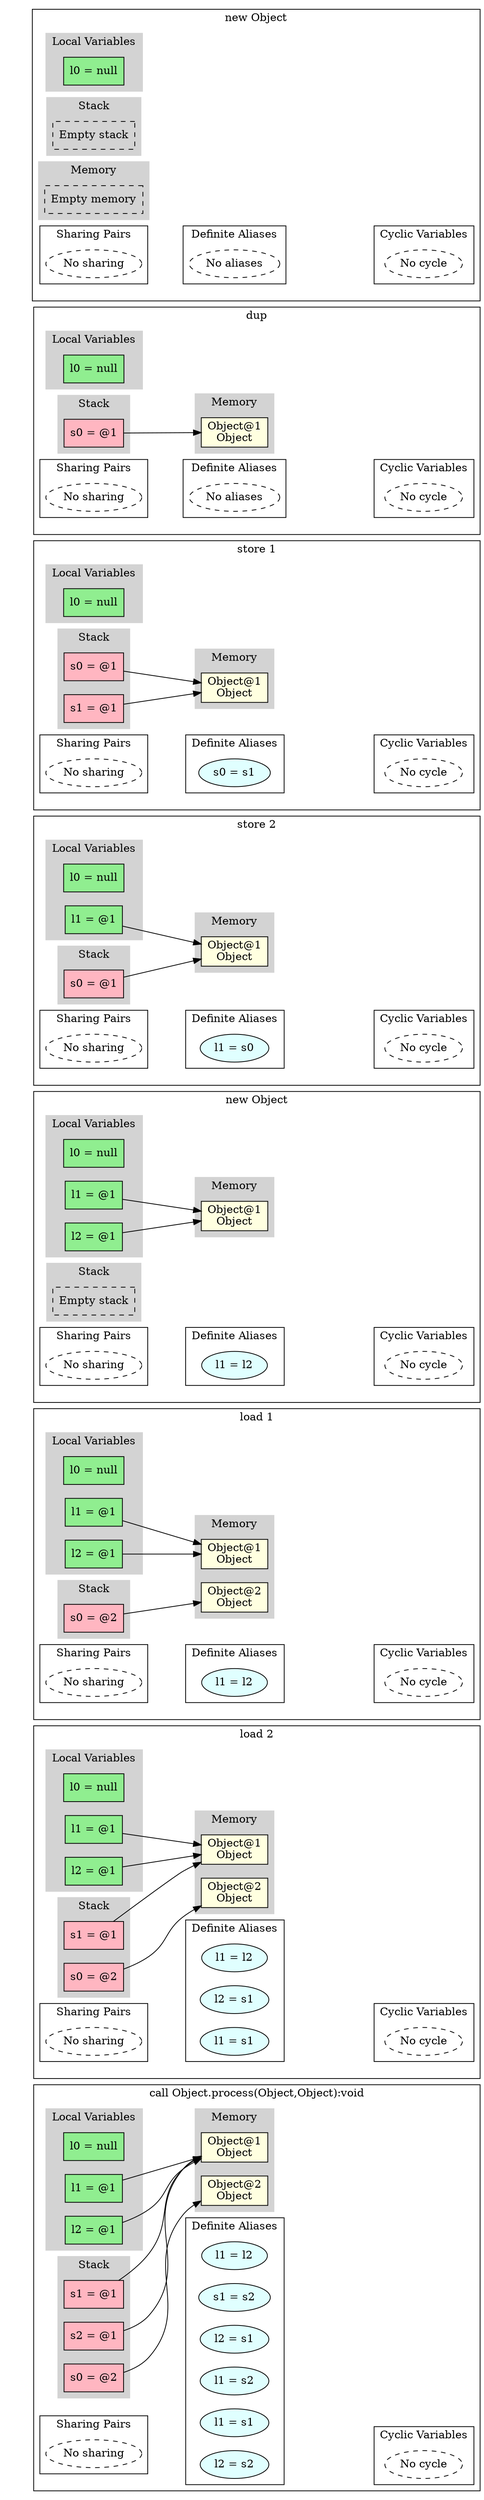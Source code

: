 digraph MemoryGraph {
 node [shape=box, style=filled, fillcolor=lightblue];
 rankdir=LR;

 // Invisible anchor subgraph
 subgraph cluster_anchor {
 style=invis;
 anchor [style=invis, shape=point, width=0, height=0];
 }

 // Starting point for subgraph ordering
 anchor_start [style=invis, shape=point];

 anchor_519121084482088 [style=invis, shape=point];
 anchor_start -> anchor_519121084482088 [style=invis];
 anchor_start = anchor_519121084482088;

 subgraph cluster_519121084482088 {
 anchor_519121084482088 [style=invis];
 label="new Object";
 subgraph cluster_locals_519121084482088 {
 label="Local Variables";
 style=filled;
 color=lightgrey;
 node [style=filled, fillcolor=lightgreen];
 "l0_519121084482088" [label="l0 = null"];
 }

 subgraph cluster_stack_519121084482088 {
 label="Stack";
 style=filled;
 color=lightgrey;
 node [style=filled, fillcolor=lightpink];
 "empty_stack_519121084482088" [label="Empty stack", style=dashed, fillcolor=white];
 }

 subgraph cluster_memory_519121084482088 {
 label="Memory";
 style=filled;
 color=lightgrey;
 node [style=filled, fillcolor=lightyellow];
 "empty_memory_519121084482088" [label="Empty memory", style=dashed, fillcolor=white];
 }


 // Sharing pairs
 subgraph cluster_sharing_519121084482088 {
 label="Sharing Pairs";
 node [shape=ellipse, style=filled, fillcolor=lightyellow];
 "empty_sharing_519121084482088" [label="No sharing", style=dashed, fillcolor=white];
 }

    // Alias pairs
    subgraph cluster_aliases_519121084482088 {
      label="Definite Aliases";
      node [shape=ellipse, style=filled, fillcolor=lightcyan];
      "empty_alias_519121084482088" [label="No aliases", style=dashed, fillcolor=white];
    }

 // Cyclic variables
 subgraph cluster_cyclic_519121084482088 {
 label="Cyclic Variables";
 node [shape=ellipse];
 "empty_cyclic_519121084482088" [label="No cycle", style=dashed, fillcolor=white];
 }
 // Invisible edge for horizontal alignment
 "empty_sharing_519121084482088" -> "empty_alias_519121084482088" [style=invis, weight=10];
 // Invisible edge for horizontal alignment
 "empty_alias_519121084482088" -> "empty_cyclic_519121084482088" [style=invis, weight=10];
 }
 anchor_519121096324150 [style=invis, shape=point];
 anchor_start -> anchor_519121096324150 [style=invis];
 anchor_start = anchor_519121096324150;

 subgraph cluster_519121096324150 {
 anchor_519121096324150 [style=invis];
 label="dup";
 subgraph cluster_locals_519121096324150 {
 label="Local Variables";
 style=filled;
 color=lightgrey;
 node [style=filled, fillcolor=lightgreen];
 "l0_519121096324150" [label="l0 = null"];
 }

 subgraph cluster_stack_519121096324150 {
 label="Stack";
 style=filled;
 color=lightgrey;
 node [style=filled, fillcolor=lightpink];
 "s0_519121096324150" [label="s0 = @1"];
 }

 subgraph cluster_memory_519121096324150 {
 label="Memory";
 style=filled;
 color=lightgrey;
 node [style=filled, fillcolor=lightyellow];
 "obj1_519121096324150" [label="Object@1\nObject"];
 }

 "s0_519121096324150" -> "obj1_519121096324150";

 // Sharing pairs
 subgraph cluster_sharing_519121096324150 {
 label="Sharing Pairs";
 node [shape=ellipse, style=filled, fillcolor=lightyellow];
 "empty_sharing_519121096324150" [label="No sharing", style=dashed, fillcolor=white];
 }

    // Alias pairs
    subgraph cluster_aliases_519121096324150 {
      label="Definite Aliases";
      node [shape=ellipse, style=filled, fillcolor=lightcyan];
      "empty_alias_519121096324150" [label="No aliases", style=dashed, fillcolor=white];
    }

 // Cyclic variables
 subgraph cluster_cyclic_519121096324150 {
 label="Cyclic Variables";
 node [shape=ellipse];
 "empty_cyclic_519121096324150" [label="No cycle", style=dashed, fillcolor=white];
 }
 // Invisible edge for horizontal alignment
 "empty_sharing_519121096324150" -> "empty_alias_519121096324150" [style=invis, weight=10];
 // Invisible edge for horizontal alignment
 "empty_alias_519121096324150" -> "empty_cyclic_519121096324150" [style=invis, weight=10];
 }
 anchor_519121101239045 [style=invis, shape=point];
 anchor_start -> anchor_519121101239045 [style=invis];
 anchor_start = anchor_519121101239045;

 subgraph cluster_519121101239045 {
 anchor_519121101239045 [style=invis];
 label="store 1";
 subgraph cluster_locals_519121101239045 {
 label="Local Variables";
 style=filled;
 color=lightgrey;
 node [style=filled, fillcolor=lightgreen];
 "l0_519121101239045" [label="l0 = null"];
 }

 subgraph cluster_stack_519121101239045 {
 label="Stack";
 style=filled;
 color=lightgrey;
 node [style=filled, fillcolor=lightpink];
 "s0_519121101239045" [label="s0 = @1"];
 "s1_519121101239045" [label="s1 = @1"];
 }

 subgraph cluster_memory_519121101239045 {
 label="Memory";
 style=filled;
 color=lightgrey;
 node [style=filled, fillcolor=lightyellow];
 "obj1_519121101239045" [label="Object@1\nObject"];
 }

 "s0_519121101239045" -> "obj1_519121101239045";
 "s1_519121101239045" -> "obj1_519121101239045";

 // Sharing pairs
 subgraph cluster_sharing_519121101239045 {
 label="Sharing Pairs";
 node [shape=ellipse, style=filled, fillcolor=lightyellow];
 "empty_sharing_519121101239045" [label="No sharing", style=dashed, fillcolor=white];
 }

    // Alias pairs
    subgraph cluster_aliases_519121101239045 {
      label="Definite Aliases";
      node [shape=ellipse, style=filled, fillcolor=lightcyan];
      "alias0_519121101239045" [label="s0 = s1"];
    }

 // Cyclic variables
 subgraph cluster_cyclic_519121101239045 {
 label="Cyclic Variables";
 node [shape=ellipse];
 "empty_cyclic_519121101239045" [label="No cycle", style=dashed, fillcolor=white];
 }
 // Invisible edge for horizontal alignment
 "empty_sharing_519121101239045" -> "alias0_519121101239045" [style=invis, weight=10];
 // Invisible edge for horizontal alignment
 "alias0_519121101239045" -> "empty_cyclic_519121101239045" [style=invis, weight=10];
 }
 anchor_519121104497488 [style=invis, shape=point];
 anchor_start -> anchor_519121104497488 [style=invis];
 anchor_start = anchor_519121104497488;

 subgraph cluster_519121104497488 {
 anchor_519121104497488 [style=invis];
 label="store 2";
 subgraph cluster_locals_519121104497488 {
 label="Local Variables";
 style=filled;
 color=lightgrey;
 node [style=filled, fillcolor=lightgreen];
 "l0_519121104497488" [label="l0 = null"];
 "l1_519121104497488" [label="l1 = @1"];
 }

 subgraph cluster_stack_519121104497488 {
 label="Stack";
 style=filled;
 color=lightgrey;
 node [style=filled, fillcolor=lightpink];
 "s0_519121104497488" [label="s0 = @1"];
 }

 subgraph cluster_memory_519121104497488 {
 label="Memory";
 style=filled;
 color=lightgrey;
 node [style=filled, fillcolor=lightyellow];
 "obj1_519121104497488" [label="Object@1\nObject"];
 }

 "l1_519121104497488" -> "obj1_519121104497488";
 "s0_519121104497488" -> "obj1_519121104497488";

 // Sharing pairs
 subgraph cluster_sharing_519121104497488 {
 label="Sharing Pairs";
 node [shape=ellipse, style=filled, fillcolor=lightyellow];
 "empty_sharing_519121104497488" [label="No sharing", style=dashed, fillcolor=white];
 }

    // Alias pairs
    subgraph cluster_aliases_519121104497488 {
      label="Definite Aliases";
      node [shape=ellipse, style=filled, fillcolor=lightcyan];
      "alias0_519121104497488" [label="l1 = s0"];
    }

 // Cyclic variables
 subgraph cluster_cyclic_519121104497488 {
 label="Cyclic Variables";
 node [shape=ellipse];
 "empty_cyclic_519121104497488" [label="No cycle", style=dashed, fillcolor=white];
 }
 // Invisible edge for horizontal alignment
 "empty_sharing_519121104497488" -> "alias0_519121104497488" [style=invis, weight=10];
 // Invisible edge for horizontal alignment
 "alias0_519121104497488" -> "empty_cyclic_519121104497488" [style=invis, weight=10];
 }
 anchor_519121108348959 [style=invis, shape=point];
 anchor_start -> anchor_519121108348959 [style=invis];
 anchor_start = anchor_519121108348959;

 subgraph cluster_519121108348959 {
 anchor_519121108348959 [style=invis];
 label="new Object";
 subgraph cluster_locals_519121108348959 {
 label="Local Variables";
 style=filled;
 color=lightgrey;
 node [style=filled, fillcolor=lightgreen];
 "l0_519121108348959" [label="l0 = null"];
 "l1_519121108348959" [label="l1 = @1"];
 "l2_519121108348959" [label="l2 = @1"];
 }

 subgraph cluster_stack_519121108348959 {
 label="Stack";
 style=filled;
 color=lightgrey;
 node [style=filled, fillcolor=lightpink];
 "empty_stack_519121108348959" [label="Empty stack", style=dashed, fillcolor=white];
 }

 subgraph cluster_memory_519121108348959 {
 label="Memory";
 style=filled;
 color=lightgrey;
 node [style=filled, fillcolor=lightyellow];
 "obj1_519121108348959" [label="Object@1\nObject"];
 }

 "l1_519121108348959" -> "obj1_519121108348959";
 "l2_519121108348959" -> "obj1_519121108348959";

 // Sharing pairs
 subgraph cluster_sharing_519121108348959 {
 label="Sharing Pairs";
 node [shape=ellipse, style=filled, fillcolor=lightyellow];
 "empty_sharing_519121108348959" [label="No sharing", style=dashed, fillcolor=white];
 }

    // Alias pairs
    subgraph cluster_aliases_519121108348959 {
      label="Definite Aliases";
      node [shape=ellipse, style=filled, fillcolor=lightcyan];
      "alias0_519121108348959" [label="l1 = l2"];
    }

 // Cyclic variables
 subgraph cluster_cyclic_519121108348959 {
 label="Cyclic Variables";
 node [shape=ellipse];
 "empty_cyclic_519121108348959" [label="No cycle", style=dashed, fillcolor=white];
 }
 // Invisible edge for horizontal alignment
 "empty_sharing_519121108348959" -> "alias0_519121108348959" [style=invis, weight=10];
 // Invisible edge for horizontal alignment
 "alias0_519121108348959" -> "empty_cyclic_519121108348959" [style=invis, weight=10];
 }
 anchor_519121116221793 [style=invis, shape=point];
 anchor_start -> anchor_519121116221793 [style=invis];
 anchor_start = anchor_519121116221793;

 subgraph cluster_519121116221793 {
 anchor_519121116221793 [style=invis];
 label="load 1";
 subgraph cluster_locals_519121116221793 {
 label="Local Variables";
 style=filled;
 color=lightgrey;
 node [style=filled, fillcolor=lightgreen];
 "l0_519121116221793" [label="l0 = null"];
 "l1_519121116221793" [label="l1 = @1"];
 "l2_519121116221793" [label="l2 = @1"];
 }

 subgraph cluster_stack_519121116221793 {
 label="Stack";
 style=filled;
 color=lightgrey;
 node [style=filled, fillcolor=lightpink];
 "s0_519121116221793" [label="s0 = @2"];
 }

 subgraph cluster_memory_519121116221793 {
 label="Memory";
 style=filled;
 color=lightgrey;
 node [style=filled, fillcolor=lightyellow];
 "obj1_519121116221793" [label="Object@1\nObject"];
 "obj2_519121116221793" [label="Object@2\nObject"];
 }

 "l1_519121116221793" -> "obj1_519121116221793";
 "l2_519121116221793" -> "obj1_519121116221793";
 "s0_519121116221793" -> "obj2_519121116221793";

 // Sharing pairs
 subgraph cluster_sharing_519121116221793 {
 label="Sharing Pairs";
 node [shape=ellipse, style=filled, fillcolor=lightyellow];
 "empty_sharing_519121116221793" [label="No sharing", style=dashed, fillcolor=white];
 }

    // Alias pairs
    subgraph cluster_aliases_519121116221793 {
      label="Definite Aliases";
      node [shape=ellipse, style=filled, fillcolor=lightcyan];
      "alias0_519121116221793" [label="l1 = l2"];
    }

 // Cyclic variables
 subgraph cluster_cyclic_519121116221793 {
 label="Cyclic Variables";
 node [shape=ellipse];
 "empty_cyclic_519121116221793" [label="No cycle", style=dashed, fillcolor=white];
 }
 // Invisible edge for horizontal alignment
 "empty_sharing_519121116221793" -> "alias0_519121116221793" [style=invis, weight=10];
 // Invisible edge for horizontal alignment
 "alias0_519121116221793" -> "empty_cyclic_519121116221793" [style=invis, weight=10];
 }
 anchor_519121122152147 [style=invis, shape=point];
 anchor_start -> anchor_519121122152147 [style=invis];
 anchor_start = anchor_519121122152147;

 subgraph cluster_519121122152147 {
 anchor_519121122152147 [style=invis];
 label="load 2";
 subgraph cluster_locals_519121122152147 {
 label="Local Variables";
 style=filled;
 color=lightgrey;
 node [style=filled, fillcolor=lightgreen];
 "l0_519121122152147" [label="l0 = null"];
 "l1_519121122152147" [label="l1 = @1"];
 "l2_519121122152147" [label="l2 = @1"];
 }

 subgraph cluster_stack_519121122152147 {
 label="Stack";
 style=filled;
 color=lightgrey;
 node [style=filled, fillcolor=lightpink];
 "s0_519121122152147" [label="s0 = @2"];
 "s1_519121122152147" [label="s1 = @1"];
 }

 subgraph cluster_memory_519121122152147 {
 label="Memory";
 style=filled;
 color=lightgrey;
 node [style=filled, fillcolor=lightyellow];
 "obj1_519121122152147" [label="Object@1\nObject"];
 "obj2_519121122152147" [label="Object@2\nObject"];
 }

 "l1_519121122152147" -> "obj1_519121122152147";
 "l2_519121122152147" -> "obj1_519121122152147";
 "s0_519121122152147" -> "obj2_519121122152147";
 "s1_519121122152147" -> "obj1_519121122152147";

 // Sharing pairs
 subgraph cluster_sharing_519121122152147 {
 label="Sharing Pairs";
 node [shape=ellipse, style=filled, fillcolor=lightyellow];
 "empty_sharing_519121122152147" [label="No sharing", style=dashed, fillcolor=white];
 }

    // Alias pairs
    subgraph cluster_aliases_519121122152147 {
      label="Definite Aliases";
      node [shape=ellipse, style=filled, fillcolor=lightcyan];
      "alias0_519121122152147" [label="l1 = l2"];
      "alias1_519121122152147" [label="l2 = s1"];
      "alias2_519121122152147" [label="l1 = s1"];
    }

 // Cyclic variables
 subgraph cluster_cyclic_519121122152147 {
 label="Cyclic Variables";
 node [shape=ellipse];
 "empty_cyclic_519121122152147" [label="No cycle", style=dashed, fillcolor=white];
 }
 // Invisible edge for horizontal alignment
 "empty_sharing_519121122152147" -> "alias2_519121122152147" [style=invis, weight=10];
 // Invisible edge for horizontal alignment
 "alias2_519121122152147" -> "empty_cyclic_519121122152147" [style=invis, weight=10];
 }
 anchor_519121148192010 [style=invis, shape=point];
 anchor_start -> anchor_519121148192010 [style=invis];
 anchor_start = anchor_519121148192010;

 subgraph cluster_519121148192010 {
 anchor_519121148192010 [style=invis];
 label="call Object.process(Object,Object):void";
 subgraph cluster_locals_519121148192010 {
 label="Local Variables";
 style=filled;
 color=lightgrey;
 node [style=filled, fillcolor=lightgreen];
 "l0_519121148192010" [label="l0 = null"];
 "l1_519121148192010" [label="l1 = @1"];
 "l2_519121148192010" [label="l2 = @1"];
 }

 subgraph cluster_stack_519121148192010 {
 label="Stack";
 style=filled;
 color=lightgrey;
 node [style=filled, fillcolor=lightpink];
 "s0_519121148192010" [label="s0 = @2"];
 "s1_519121148192010" [label="s1 = @1"];
 "s2_519121148192010" [label="s2 = @1"];
 }

 subgraph cluster_memory_519121148192010 {
 label="Memory";
 style=filled;
 color=lightgrey;
 node [style=filled, fillcolor=lightyellow];
 "obj1_519121148192010" [label="Object@1\nObject"];
 "obj2_519121148192010" [label="Object@2\nObject"];
 }

 "l1_519121148192010" -> "obj1_519121148192010";
 "l2_519121148192010" -> "obj1_519121148192010";
 "s0_519121148192010" -> "obj2_519121148192010";
 "s1_519121148192010" -> "obj1_519121148192010";
 "s2_519121148192010" -> "obj1_519121148192010";

 // Sharing pairs
 subgraph cluster_sharing_519121148192010 {
 label="Sharing Pairs";
 node [shape=ellipse, style=filled, fillcolor=lightyellow];
 "empty_sharing_519121148192010" [label="No sharing", style=dashed, fillcolor=white];
 }

    // Alias pairs
    subgraph cluster_aliases_519121148192010 {
      label="Definite Aliases";
      node [shape=ellipse, style=filled, fillcolor=lightcyan];
      "alias0_519121148192010" [label="l1 = l2"];
      "alias1_519121148192010" [label="s1 = s2"];
      "alias2_519121148192010" [label="l2 = s1"];
      "alias3_519121148192010" [label="l1 = s2"];
      "alias4_519121148192010" [label="l1 = s1"];
      "alias5_519121148192010" [label="l2 = s2"];
    }

 // Cyclic variables
 subgraph cluster_cyclic_519121148192010 {
 label="Cyclic Variables";
 node [shape=ellipse];
 "empty_cyclic_519121148192010" [label="No cycle", style=dashed, fillcolor=white];
 }
 // Invisible edge for horizontal alignment
 "empty_sharing_519121148192010" -> "alias5_519121148192010" [style=invis, weight=10];
 // Invisible edge for horizontal alignment
 "alias5_519121148192010" -> "empty_cyclic_519121148192010" [style=invis, weight=10];
 }
}
